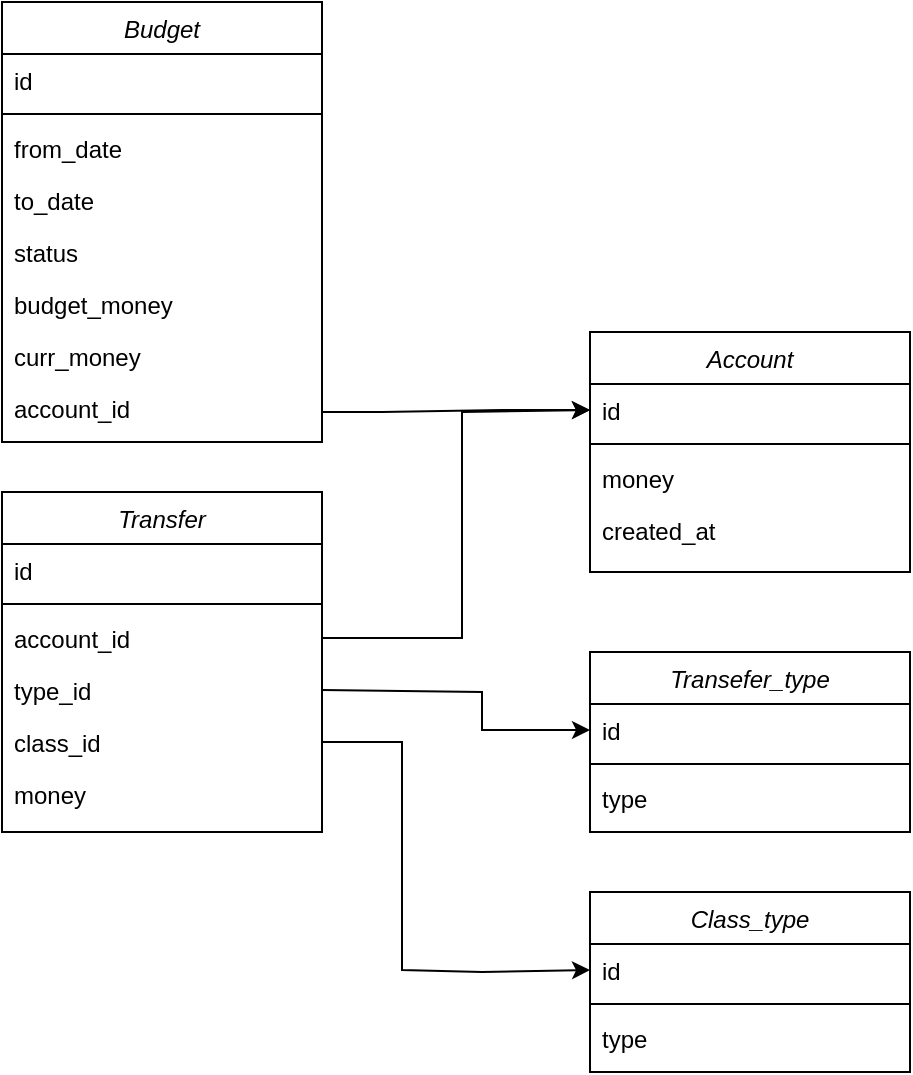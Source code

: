 <mxfile version="21.2.3" type="device">
  <diagram id="C5RBs43oDa-KdzZeNtuy" name="Page-1">
    <mxGraphModel dx="1591" dy="1988" grid="1" gridSize="10" guides="1" tooltips="1" connect="1" arrows="1" fold="1" page="1" pageScale="1" pageWidth="827" pageHeight="1169" math="0" shadow="0">
      <root>
        <mxCell id="WIyWlLk6GJQsqaUBKTNV-0" />
        <mxCell id="WIyWlLk6GJQsqaUBKTNV-1" parent="WIyWlLk6GJQsqaUBKTNV-0" />
        <mxCell id="zkfFHV4jXpPFQw0GAbJ--0" value="Transfer" style="swimlane;fontStyle=2;align=center;verticalAlign=top;childLayout=stackLayout;horizontal=1;startSize=26;horizontalStack=0;resizeParent=1;resizeLast=0;collapsible=1;marginBottom=0;rounded=0;shadow=0;strokeWidth=1;" parent="WIyWlLk6GJQsqaUBKTNV-1" vertex="1">
          <mxGeometry x="120" y="160" width="160" height="170" as="geometry">
            <mxRectangle x="140" y="120" width="160" height="26" as="alternateBounds" />
          </mxGeometry>
        </mxCell>
        <mxCell id="zkfFHV4jXpPFQw0GAbJ--1" value="id" style="text;align=left;verticalAlign=top;spacingLeft=4;spacingRight=4;overflow=hidden;rotatable=0;points=[[0,0.5],[1,0.5]];portConstraint=eastwest;" parent="zkfFHV4jXpPFQw0GAbJ--0" vertex="1">
          <mxGeometry y="26" width="160" height="26" as="geometry" />
        </mxCell>
        <mxCell id="zkfFHV4jXpPFQw0GAbJ--4" value="" style="line;html=1;strokeWidth=1;align=left;verticalAlign=middle;spacingTop=-1;spacingLeft=3;spacingRight=3;rotatable=0;labelPosition=right;points=[];portConstraint=eastwest;" parent="zkfFHV4jXpPFQw0GAbJ--0" vertex="1">
          <mxGeometry y="52" width="160" height="8" as="geometry" />
        </mxCell>
        <mxCell id="EF9eeFKVkMzWz18BC-fi-0" value="account_id" style="text;align=left;verticalAlign=top;spacingLeft=4;spacingRight=4;overflow=hidden;rotatable=0;points=[[0,0.5],[1,0.5]];portConstraint=eastwest;" vertex="1" parent="zkfFHV4jXpPFQw0GAbJ--0">
          <mxGeometry y="60" width="160" height="26" as="geometry" />
        </mxCell>
        <mxCell id="zkfFHV4jXpPFQw0GAbJ--2" value="type_id" style="text;align=left;verticalAlign=top;spacingLeft=4;spacingRight=4;overflow=hidden;rotatable=0;points=[[0,0.5],[1,0.5]];portConstraint=eastwest;rounded=0;shadow=0;html=0;" parent="zkfFHV4jXpPFQw0GAbJ--0" vertex="1">
          <mxGeometry y="86" width="160" height="26" as="geometry" />
        </mxCell>
        <mxCell id="EF9eeFKVkMzWz18BC-fi-1" value="class_id" style="text;align=left;verticalAlign=top;spacingLeft=4;spacingRight=4;overflow=hidden;rotatable=0;points=[[0,0.5],[1,0.5]];portConstraint=eastwest;rounded=0;shadow=0;html=0;" vertex="1" parent="zkfFHV4jXpPFQw0GAbJ--0">
          <mxGeometry y="112" width="160" height="26" as="geometry" />
        </mxCell>
        <mxCell id="EF9eeFKVkMzWz18BC-fi-20" value="money" style="text;align=left;verticalAlign=top;spacingLeft=4;spacingRight=4;overflow=hidden;rotatable=0;points=[[0,0.5],[1,0.5]];portConstraint=eastwest;rounded=0;shadow=0;html=0;" vertex="1" parent="zkfFHV4jXpPFQw0GAbJ--0">
          <mxGeometry y="138" width="160" height="26" as="geometry" />
        </mxCell>
        <mxCell id="EF9eeFKVkMzWz18BC-fi-2" value="Account" style="swimlane;fontStyle=2;align=center;verticalAlign=top;childLayout=stackLayout;horizontal=1;startSize=26;horizontalStack=0;resizeParent=1;resizeLast=0;collapsible=1;marginBottom=0;rounded=0;shadow=0;strokeWidth=1;" vertex="1" parent="WIyWlLk6GJQsqaUBKTNV-1">
          <mxGeometry x="414" y="80" width="160" height="120" as="geometry">
            <mxRectangle x="140" y="120" width="160" height="26" as="alternateBounds" />
          </mxGeometry>
        </mxCell>
        <mxCell id="EF9eeFKVkMzWz18BC-fi-3" value="id" style="text;align=left;verticalAlign=top;spacingLeft=4;spacingRight=4;overflow=hidden;rotatable=0;points=[[0,0.5],[1,0.5]];portConstraint=eastwest;" vertex="1" parent="EF9eeFKVkMzWz18BC-fi-2">
          <mxGeometry y="26" width="160" height="26" as="geometry" />
        </mxCell>
        <mxCell id="EF9eeFKVkMzWz18BC-fi-4" value="" style="line;html=1;strokeWidth=1;align=left;verticalAlign=middle;spacingTop=-1;spacingLeft=3;spacingRight=3;rotatable=0;labelPosition=right;points=[];portConstraint=eastwest;" vertex="1" parent="EF9eeFKVkMzWz18BC-fi-2">
          <mxGeometry y="52" width="160" height="8" as="geometry" />
        </mxCell>
        <mxCell id="EF9eeFKVkMzWz18BC-fi-5" value="money" style="text;align=left;verticalAlign=top;spacingLeft=4;spacingRight=4;overflow=hidden;rotatable=0;points=[[0,0.5],[1,0.5]];portConstraint=eastwest;" vertex="1" parent="EF9eeFKVkMzWz18BC-fi-2">
          <mxGeometry y="60" width="160" height="26" as="geometry" />
        </mxCell>
        <mxCell id="EF9eeFKVkMzWz18BC-fi-6" value="created_at" style="text;align=left;verticalAlign=top;spacingLeft=4;spacingRight=4;overflow=hidden;rotatable=0;points=[[0,0.5],[1,0.5]];portConstraint=eastwest;rounded=0;shadow=0;html=0;" vertex="1" parent="EF9eeFKVkMzWz18BC-fi-2">
          <mxGeometry y="86" width="160" height="26" as="geometry" />
        </mxCell>
        <mxCell id="EF9eeFKVkMzWz18BC-fi-8" value="Transefer_type" style="swimlane;fontStyle=2;align=center;verticalAlign=top;childLayout=stackLayout;horizontal=1;startSize=26;horizontalStack=0;resizeParent=1;resizeLast=0;collapsible=1;marginBottom=0;rounded=0;shadow=0;strokeWidth=1;" vertex="1" parent="WIyWlLk6GJQsqaUBKTNV-1">
          <mxGeometry x="414" y="240" width="160" height="90" as="geometry">
            <mxRectangle x="140" y="120" width="160" height="26" as="alternateBounds" />
          </mxGeometry>
        </mxCell>
        <mxCell id="EF9eeFKVkMzWz18BC-fi-9" value="id" style="text;align=left;verticalAlign=top;spacingLeft=4;spacingRight=4;overflow=hidden;rotatable=0;points=[[0,0.5],[1,0.5]];portConstraint=eastwest;" vertex="1" parent="EF9eeFKVkMzWz18BC-fi-8">
          <mxGeometry y="26" width="160" height="26" as="geometry" />
        </mxCell>
        <mxCell id="EF9eeFKVkMzWz18BC-fi-10" value="" style="line;html=1;strokeWidth=1;align=left;verticalAlign=middle;spacingTop=-1;spacingLeft=3;spacingRight=3;rotatable=0;labelPosition=right;points=[];portConstraint=eastwest;" vertex="1" parent="EF9eeFKVkMzWz18BC-fi-8">
          <mxGeometry y="52" width="160" height="8" as="geometry" />
        </mxCell>
        <mxCell id="EF9eeFKVkMzWz18BC-fi-11" value="type" style="text;align=left;verticalAlign=top;spacingLeft=4;spacingRight=4;overflow=hidden;rotatable=0;points=[[0,0.5],[1,0.5]];portConstraint=eastwest;" vertex="1" parent="EF9eeFKVkMzWz18BC-fi-8">
          <mxGeometry y="60" width="160" height="26" as="geometry" />
        </mxCell>
        <mxCell id="EF9eeFKVkMzWz18BC-fi-21" value="Class_type" style="swimlane;fontStyle=2;align=center;verticalAlign=top;childLayout=stackLayout;horizontal=1;startSize=26;horizontalStack=0;resizeParent=1;resizeLast=0;collapsible=1;marginBottom=0;rounded=0;shadow=0;strokeWidth=1;" vertex="1" parent="WIyWlLk6GJQsqaUBKTNV-1">
          <mxGeometry x="414" y="360" width="160" height="90" as="geometry">
            <mxRectangle x="140" y="120" width="160" height="26" as="alternateBounds" />
          </mxGeometry>
        </mxCell>
        <mxCell id="EF9eeFKVkMzWz18BC-fi-22" value="id" style="text;align=left;verticalAlign=top;spacingLeft=4;spacingRight=4;overflow=hidden;rotatable=0;points=[[0,0.5],[1,0.5]];portConstraint=eastwest;" vertex="1" parent="EF9eeFKVkMzWz18BC-fi-21">
          <mxGeometry y="26" width="160" height="26" as="geometry" />
        </mxCell>
        <mxCell id="EF9eeFKVkMzWz18BC-fi-23" value="" style="line;html=1;strokeWidth=1;align=left;verticalAlign=middle;spacingTop=-1;spacingLeft=3;spacingRight=3;rotatable=0;labelPosition=right;points=[];portConstraint=eastwest;" vertex="1" parent="EF9eeFKVkMzWz18BC-fi-21">
          <mxGeometry y="52" width="160" height="8" as="geometry" />
        </mxCell>
        <mxCell id="EF9eeFKVkMzWz18BC-fi-24" value="type" style="text;align=left;verticalAlign=top;spacingLeft=4;spacingRight=4;overflow=hidden;rotatable=0;points=[[0,0.5],[1,0.5]];portConstraint=eastwest;" vertex="1" parent="EF9eeFKVkMzWz18BC-fi-21">
          <mxGeometry y="60" width="160" height="26" as="geometry" />
        </mxCell>
        <mxCell id="EF9eeFKVkMzWz18BC-fi-26" value="Budget" style="swimlane;fontStyle=2;align=center;verticalAlign=top;childLayout=stackLayout;horizontal=1;startSize=26;horizontalStack=0;resizeParent=1;resizeLast=0;collapsible=1;marginBottom=0;rounded=0;shadow=0;strokeWidth=1;" vertex="1" parent="WIyWlLk6GJQsqaUBKTNV-1">
          <mxGeometry x="120" y="-85" width="160" height="220" as="geometry">
            <mxRectangle x="140" y="120" width="160" height="26" as="alternateBounds" />
          </mxGeometry>
        </mxCell>
        <mxCell id="EF9eeFKVkMzWz18BC-fi-27" value="id" style="text;align=left;verticalAlign=top;spacingLeft=4;spacingRight=4;overflow=hidden;rotatable=0;points=[[0,0.5],[1,0.5]];portConstraint=eastwest;" vertex="1" parent="EF9eeFKVkMzWz18BC-fi-26">
          <mxGeometry y="26" width="160" height="26" as="geometry" />
        </mxCell>
        <mxCell id="EF9eeFKVkMzWz18BC-fi-28" value="" style="line;html=1;strokeWidth=1;align=left;verticalAlign=middle;spacingTop=-1;spacingLeft=3;spacingRight=3;rotatable=0;labelPosition=right;points=[];portConstraint=eastwest;" vertex="1" parent="EF9eeFKVkMzWz18BC-fi-26">
          <mxGeometry y="52" width="160" height="8" as="geometry" />
        </mxCell>
        <mxCell id="EF9eeFKVkMzWz18BC-fi-29" value="from_date" style="text;align=left;verticalAlign=top;spacingLeft=4;spacingRight=4;overflow=hidden;rotatable=0;points=[[0,0.5],[1,0.5]];portConstraint=eastwest;" vertex="1" parent="EF9eeFKVkMzWz18BC-fi-26">
          <mxGeometry y="60" width="160" height="26" as="geometry" />
        </mxCell>
        <mxCell id="EF9eeFKVkMzWz18BC-fi-30" value="to_date" style="text;align=left;verticalAlign=top;spacingLeft=4;spacingRight=4;overflow=hidden;rotatable=0;points=[[0,0.5],[1,0.5]];portConstraint=eastwest;rounded=0;shadow=0;html=0;" vertex="1" parent="EF9eeFKVkMzWz18BC-fi-26">
          <mxGeometry y="86" width="160" height="26" as="geometry" />
        </mxCell>
        <mxCell id="EF9eeFKVkMzWz18BC-fi-31" value="status" style="text;align=left;verticalAlign=top;spacingLeft=4;spacingRight=4;overflow=hidden;rotatable=0;points=[[0,0.5],[1,0.5]];portConstraint=eastwest;rounded=0;shadow=0;html=0;" vertex="1" parent="EF9eeFKVkMzWz18BC-fi-26">
          <mxGeometry y="112" width="160" height="26" as="geometry" />
        </mxCell>
        <mxCell id="EF9eeFKVkMzWz18BC-fi-32" value="budget_money" style="text;align=left;verticalAlign=top;spacingLeft=4;spacingRight=4;overflow=hidden;rotatable=0;points=[[0,0.5],[1,0.5]];portConstraint=eastwest;rounded=0;shadow=0;html=0;" vertex="1" parent="EF9eeFKVkMzWz18BC-fi-26">
          <mxGeometry y="138" width="160" height="26" as="geometry" />
        </mxCell>
        <mxCell id="EF9eeFKVkMzWz18BC-fi-33" value="curr_money" style="text;align=left;verticalAlign=top;spacingLeft=4;spacingRight=4;overflow=hidden;rotatable=0;points=[[0,0.5],[1,0.5]];portConstraint=eastwest;rounded=0;shadow=0;html=0;" vertex="1" parent="EF9eeFKVkMzWz18BC-fi-26">
          <mxGeometry y="164" width="160" height="26" as="geometry" />
        </mxCell>
        <mxCell id="EF9eeFKVkMzWz18BC-fi-37" value="account_id" style="text;align=left;verticalAlign=top;spacingLeft=4;spacingRight=4;overflow=hidden;rotatable=0;points=[[0,0.5],[1,0.5]];portConstraint=eastwest;rounded=0;shadow=0;html=0;" vertex="1" parent="EF9eeFKVkMzWz18BC-fi-26">
          <mxGeometry y="190" width="160" height="26" as="geometry" />
        </mxCell>
        <mxCell id="EF9eeFKVkMzWz18BC-fi-34" value="" style="endArrow=classic;html=1;rounded=0;exitX=1;exitY=0.5;exitDx=0;exitDy=0;entryX=0;entryY=0.5;entryDx=0;entryDy=0;" edge="1" parent="WIyWlLk6GJQsqaUBKTNV-1" source="EF9eeFKVkMzWz18BC-fi-0" target="EF9eeFKVkMzWz18BC-fi-3">
          <mxGeometry width="50" height="50" relative="1" as="geometry">
            <mxPoint x="390" y="360" as="sourcePoint" />
            <mxPoint x="440" y="310" as="targetPoint" />
            <Array as="points">
              <mxPoint x="350" y="233" />
              <mxPoint x="350" y="120" />
            </Array>
          </mxGeometry>
        </mxCell>
        <mxCell id="EF9eeFKVkMzWz18BC-fi-35" value="" style="endArrow=classic;html=1;rounded=0;exitX=1;exitY=0.5;exitDx=0;exitDy=0;entryX=0;entryY=0.5;entryDx=0;entryDy=0;" edge="1" parent="WIyWlLk6GJQsqaUBKTNV-1" source="zkfFHV4jXpPFQw0GAbJ--2" target="EF9eeFKVkMzWz18BC-fi-9">
          <mxGeometry width="50" height="50" relative="1" as="geometry">
            <mxPoint x="290" y="243" as="sourcePoint" />
            <mxPoint x="424" y="139" as="targetPoint" />
            <Array as="points">
              <mxPoint x="360" y="260" />
              <mxPoint x="360" y="279" />
            </Array>
          </mxGeometry>
        </mxCell>
        <mxCell id="EF9eeFKVkMzWz18BC-fi-36" value="" style="endArrow=classic;html=1;rounded=0;exitX=1;exitY=0.5;exitDx=0;exitDy=0;entryX=0;entryY=0.5;entryDx=0;entryDy=0;" edge="1" parent="WIyWlLk6GJQsqaUBKTNV-1" source="EF9eeFKVkMzWz18BC-fi-1" target="EF9eeFKVkMzWz18BC-fi-22">
          <mxGeometry width="50" height="50" relative="1" as="geometry">
            <mxPoint x="290" y="269" as="sourcePoint" />
            <mxPoint x="424" y="289" as="targetPoint" />
            <Array as="points">
              <mxPoint x="320" y="285" />
              <mxPoint x="320" y="350" />
              <mxPoint x="320" y="380" />
              <mxPoint x="320" y="399" />
              <mxPoint x="360" y="400" />
            </Array>
          </mxGeometry>
        </mxCell>
        <mxCell id="EF9eeFKVkMzWz18BC-fi-38" value="" style="endArrow=classic;html=1;rounded=0;entryX=0;entryY=0.5;entryDx=0;entryDy=0;" edge="1" parent="WIyWlLk6GJQsqaUBKTNV-1" target="EF9eeFKVkMzWz18BC-fi-3">
          <mxGeometry width="50" height="50" relative="1" as="geometry">
            <mxPoint x="280" y="120" as="sourcePoint" />
            <mxPoint x="454" as="targetPoint" />
            <Array as="points">
              <mxPoint x="310" y="120" />
              <mxPoint x="370" y="119" />
            </Array>
          </mxGeometry>
        </mxCell>
      </root>
    </mxGraphModel>
  </diagram>
</mxfile>
